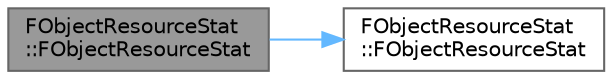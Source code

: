 digraph "FObjectResourceStat::FObjectResourceStat"
{
 // INTERACTIVE_SVG=YES
 // LATEX_PDF_SIZE
  bgcolor="transparent";
  edge [fontname=Helvetica,fontsize=10,labelfontname=Helvetica,labelfontsize=10];
  node [fontname=Helvetica,fontsize=10,shape=box,height=0.2,width=0.4];
  rankdir="LR";
  Node1 [id="Node000001",label="FObjectResourceStat\l::FObjectResourceStat",height=0.2,width=0.4,color="gray40", fillcolor="grey60", style="filled", fontcolor="black",tooltip="Copy constructor."];
  Node1 -> Node2 [id="edge1_Node000001_Node000002",color="steelblue1",style="solid",tooltip=" "];
  Node2 [id="Node000002",label="FObjectResourceStat\l::FObjectResourceStat",height=0.2,width=0.4,color="grey40", fillcolor="white", style="filled",URL="$d5/db9/structFObjectResourceStat.html#aa3cfa3d630973e83c142d9dcf91bfe66",tooltip="Standard Constructor."];
}
